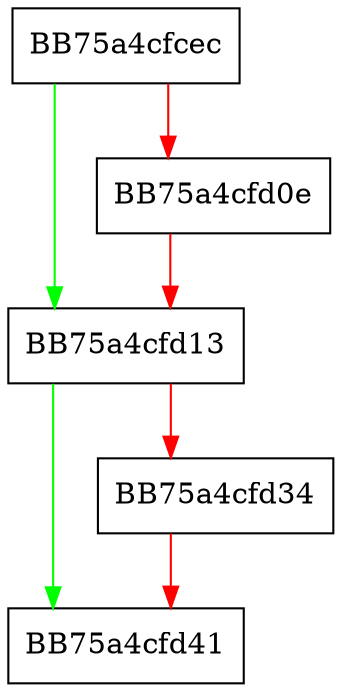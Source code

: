digraph push {
  node [shape="box"];
  graph [splines=ortho];
  BB75a4cfcec -> BB75a4cfd13 [color="green"];
  BB75a4cfcec -> BB75a4cfd0e [color="red"];
  BB75a4cfd0e -> BB75a4cfd13 [color="red"];
  BB75a4cfd13 -> BB75a4cfd41 [color="green"];
  BB75a4cfd13 -> BB75a4cfd34 [color="red"];
  BB75a4cfd34 -> BB75a4cfd41 [color="red"];
}